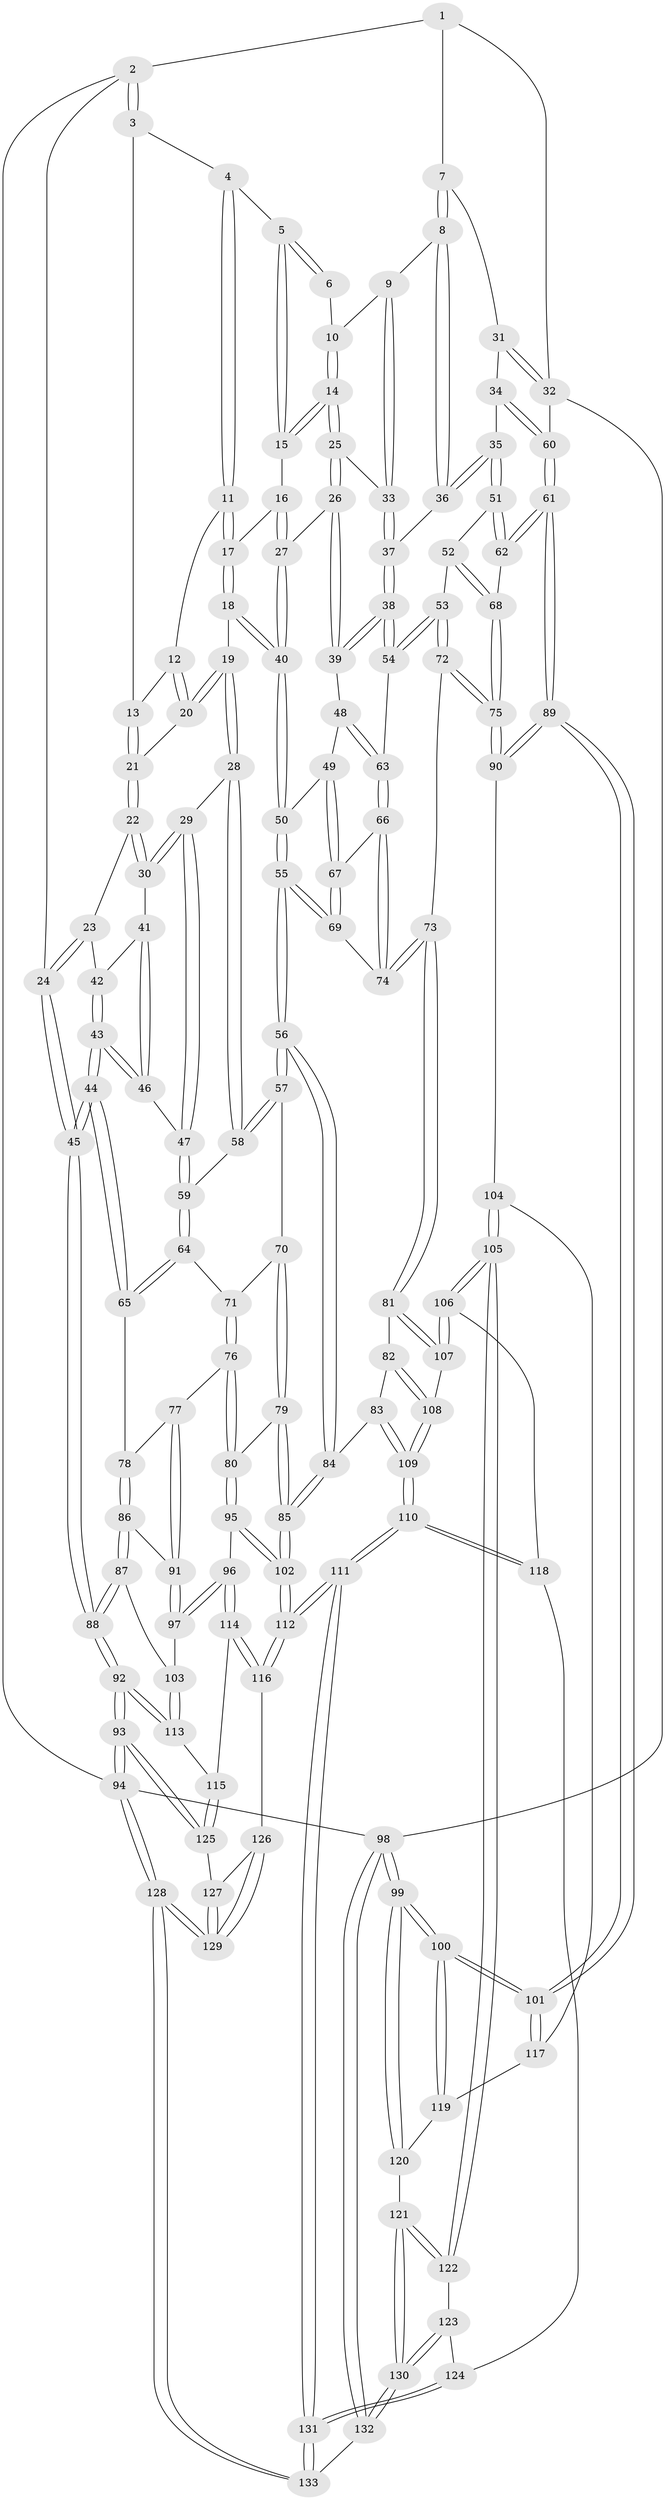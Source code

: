 // Generated by graph-tools (version 1.1) at 2025/27/03/09/25 03:27:14]
// undirected, 133 vertices, 329 edges
graph export_dot {
graph [start="1"]
  node [color=gray90,style=filled];
  1 [pos="+0.8882826428556124+0"];
  2 [pos="+0+0"];
  3 [pos="+0.06720219827526971+0"];
  4 [pos="+0.340281950959714+0"];
  5 [pos="+0.48088292522703613+0"];
  6 [pos="+0.7245892333958701+0"];
  7 [pos="+0.8999779956115063+0.05211543133629103"];
  8 [pos="+0.7822016725150736+0.09532432288351295"];
  9 [pos="+0.761531666264784+0.0856479923913647"];
  10 [pos="+0.736625186005372+0.005243427513570171"];
  11 [pos="+0.2846240802197044+0.02763080290938832"];
  12 [pos="+0.2745258135953888+0.03526371539731245"];
  13 [pos="+0.14855748692997833+0.05512767854217588"];
  14 [pos="+0.5732330072393131+0.07930359975932436"];
  15 [pos="+0.4976472919948163+0"];
  16 [pos="+0.404418577957874+0.09041701921951645"];
  17 [pos="+0.33820116648767146+0.13825164244244595"];
  18 [pos="+0.31587743565647275+0.21593051528325552"];
  19 [pos="+0.274094037912164+0.22704815617071503"];
  20 [pos="+0.22411821878101854+0.1023065269247981"];
  21 [pos="+0.14602143445429253+0.0807602728921104"];
  22 [pos="+0.12371478500284894+0.11231057230884398"];
  23 [pos="+0.013953058504805962+0.1434534900507735"];
  24 [pos="+0+0.08117492177935604"];
  25 [pos="+0.5747456090464448+0.08459071270003213"];
  26 [pos="+0.5259365984223803+0.20444801133361468"];
  27 [pos="+0.5124472366182391+0.20891193874356162"];
  28 [pos="+0.25943553653216606+0.23627514342463757"];
  29 [pos="+0.24210450510752055+0.2338762193857709"];
  30 [pos="+0.20043987591406984+0.21295389266576595"];
  31 [pos="+0.9255415530611323+0.07846986536435688"];
  32 [pos="+1+0.2194033062527611"];
  33 [pos="+0.6711984167403398+0.11818532036997402"];
  34 [pos="+0.8419787552566484+0.25478426226063555"];
  35 [pos="+0.8393920798645141+0.25504716389493415"];
  36 [pos="+0.8005797609817209+0.23578059754464406"];
  37 [pos="+0.7024511622861223+0.2545631542624557"];
  38 [pos="+0.661288922751765+0.28929989121688915"];
  39 [pos="+0.6032839480397773+0.26810361790635745"];
  40 [pos="+0.42098766856343006+0.2662090667537464"];
  41 [pos="+0.12964484129001927+0.2215350790394984"];
  42 [pos="+0.07719593662330061+0.21129780949236818"];
  43 [pos="+0.08117538768467183+0.3245140135087802"];
  44 [pos="+0+0.42670293886293853"];
  45 [pos="+0+0.41844202156784255"];
  46 [pos="+0.10119269457257372+0.31674909699065545"];
  47 [pos="+0.10648832021940542+0.3156971426239995"];
  48 [pos="+0.5442370736110258+0.3477199403426425"];
  49 [pos="+0.5068185497495522+0.3489228777130855"];
  50 [pos="+0.4246902666016134+0.3008693814821136"];
  51 [pos="+0.8206380242554145+0.327874837825845"];
  52 [pos="+0.8155369019165131+0.33894562597876143"];
  53 [pos="+0.726485307105017+0.42771877306880174"];
  54 [pos="+0.6668523134498399+0.3290642691407756"];
  55 [pos="+0.38675825320542123+0.4500287742093358"];
  56 [pos="+0.3831642787150586+0.4538181572849535"];
  57 [pos="+0.34389687212767733+0.4478795119441091"];
  58 [pos="+0.2540826898194468+0.28068576210757895"];
  59 [pos="+0.20757641083445638+0.3628016979570584"];
  60 [pos="+1+0.3414193471671683"];
  61 [pos="+1+0.41441847251315117"];
  62 [pos="+0.9784533901022352+0.4621918115475924"];
  63 [pos="+0.5723465857683824+0.4060510573825107"];
  64 [pos="+0.20170856148570981+0.40590278258226836"];
  65 [pos="+0+0.4360491573145147"];
  66 [pos="+0.5661785856471965+0.42251617006410197"];
  67 [pos="+0.5117372195257937+0.3903386158821645"];
  68 [pos="+0.9030377102113156+0.4884494488870538"];
  69 [pos="+0.4141636384978937+0.4481689557851689"];
  70 [pos="+0.2776176230330242+0.4607746259231378"];
  71 [pos="+0.2517996050561776+0.4601323268488979"];
  72 [pos="+0.7379527461865915+0.5510139095175486"];
  73 [pos="+0.6408861424524444+0.5662909470105024"];
  74 [pos="+0.5661967307505651+0.46456014825385983"];
  75 [pos="+0.7637856400549397+0.5632564845802477"];
  76 [pos="+0.17453504559598368+0.5490132225155698"];
  77 [pos="+0.12218501651582872+0.5385809653633518"];
  78 [pos="+0.013895925783416741+0.4539366625174538"];
  79 [pos="+0.27786584403223696+0.5779629418662318"];
  80 [pos="+0.18732549407671342+0.5695476962785236"];
  81 [pos="+0.5871914973574036+0.6092738646652639"];
  82 [pos="+0.5060944913734575+0.6292473815089502"];
  83 [pos="+0.422047843246792+0.6262559047301073"];
  84 [pos="+0.4190259875945091+0.6254384798541645"];
  85 [pos="+0.37781650336818223+0.6492305125065391"];
  86 [pos="+0.05257302770006336+0.6251610852688367"];
  87 [pos="+0.04355720120920002+0.6396131748835762"];
  88 [pos="+0+0.5477815634836818"];
  89 [pos="+1+0.6315653216441167"];
  90 [pos="+0.8005232925490087+0.6507501853465032"];
  91 [pos="+0.10150650484020696+0.600111659661093"];
  92 [pos="+0+0.7995129555110756"];
  93 [pos="+0+0.8464999349947477"];
  94 [pos="+0+1"];
  95 [pos="+0.20407160123124476+0.6846210059202054"];
  96 [pos="+0.1448804945532965+0.7045768890887579"];
  97 [pos="+0.11972974983394666+0.7004468447135426"];
  98 [pos="+1+1"];
  99 [pos="+1+1"];
  100 [pos="+1+0.8784063728490888"];
  101 [pos="+1+0.7105118281898832"];
  102 [pos="+0.3054049752974695+0.7251973773574997"];
  103 [pos="+0.07508137783301491+0.7097189748030558"];
  104 [pos="+0.8039689818477153+0.6770828289700939"];
  105 [pos="+0.7753714209570599+0.7751737842435044"];
  106 [pos="+0.6481561610832273+0.7885096026722969"];
  107 [pos="+0.6212305090128617+0.7585150161738571"];
  108 [pos="+0.5299396898235625+0.7845774076938067"];
  109 [pos="+0.48507682538501623+0.8617287674161315"];
  110 [pos="+0.48425753844710856+0.8654703072366943"];
  111 [pos="+0.4367941881336233+0.9665458167643186"];
  112 [pos="+0.3077485523630946+0.8624153385237041"];
  113 [pos="+0.037015039270960864+0.7403836905234386"];
  114 [pos="+0.14811406080779776+0.8010179916687765"];
  115 [pos="+0.09493037191252629+0.8311242431265804"];
  116 [pos="+0.27747258714756995+0.8703480066881629"];
  117 [pos="+0.9690382008980674+0.7576544227582778"];
  118 [pos="+0.6408334100057185+0.805067508810216"];
  119 [pos="+0.8902623027775198+0.8673431279583406"];
  120 [pos="+0.8806739757933923+0.8733395774232912"];
  121 [pos="+0.8352603016020792+0.8806979098142121"];
  122 [pos="+0.7980593849174764+0.8432033313202273"];
  123 [pos="+0.6946832135574774+0.9054345287127912"];
  124 [pos="+0.637780889448027+0.901212679984943"];
  125 [pos="+0.09489199526635128+0.8312890318447138"];
  126 [pos="+0.2293152677330062+0.9009248727740361"];
  127 [pos="+0.09476693186816157+0.8387837600565092"];
  128 [pos="+0+1"];
  129 [pos="+0.01550310411173521+1"];
  130 [pos="+0.8015179352673196+1"];
  131 [pos="+0.46650304029538786+1"];
  132 [pos="+0.8018646249904257+1"];
  133 [pos="+0.4797113178111624+1"];
  1 -- 2;
  1 -- 7;
  1 -- 32;
  2 -- 3;
  2 -- 3;
  2 -- 24;
  2 -- 94;
  3 -- 4;
  3 -- 13;
  4 -- 5;
  4 -- 11;
  4 -- 11;
  5 -- 6;
  5 -- 6;
  5 -- 15;
  5 -- 15;
  6 -- 10;
  7 -- 8;
  7 -- 8;
  7 -- 31;
  8 -- 9;
  8 -- 36;
  8 -- 36;
  9 -- 10;
  9 -- 33;
  9 -- 33;
  10 -- 14;
  10 -- 14;
  11 -- 12;
  11 -- 17;
  11 -- 17;
  12 -- 13;
  12 -- 20;
  12 -- 20;
  13 -- 21;
  13 -- 21;
  14 -- 15;
  14 -- 15;
  14 -- 25;
  14 -- 25;
  15 -- 16;
  16 -- 17;
  16 -- 27;
  16 -- 27;
  17 -- 18;
  17 -- 18;
  18 -- 19;
  18 -- 40;
  18 -- 40;
  19 -- 20;
  19 -- 20;
  19 -- 28;
  19 -- 28;
  20 -- 21;
  21 -- 22;
  21 -- 22;
  22 -- 23;
  22 -- 30;
  22 -- 30;
  23 -- 24;
  23 -- 24;
  23 -- 42;
  24 -- 45;
  24 -- 45;
  25 -- 26;
  25 -- 26;
  25 -- 33;
  26 -- 27;
  26 -- 39;
  26 -- 39;
  27 -- 40;
  27 -- 40;
  28 -- 29;
  28 -- 58;
  28 -- 58;
  29 -- 30;
  29 -- 30;
  29 -- 47;
  29 -- 47;
  30 -- 41;
  31 -- 32;
  31 -- 32;
  31 -- 34;
  32 -- 60;
  32 -- 98;
  33 -- 37;
  33 -- 37;
  34 -- 35;
  34 -- 60;
  34 -- 60;
  35 -- 36;
  35 -- 36;
  35 -- 51;
  35 -- 51;
  36 -- 37;
  37 -- 38;
  37 -- 38;
  38 -- 39;
  38 -- 39;
  38 -- 54;
  38 -- 54;
  39 -- 48;
  40 -- 50;
  40 -- 50;
  41 -- 42;
  41 -- 46;
  41 -- 46;
  42 -- 43;
  42 -- 43;
  43 -- 44;
  43 -- 44;
  43 -- 46;
  43 -- 46;
  44 -- 45;
  44 -- 45;
  44 -- 65;
  44 -- 65;
  45 -- 88;
  45 -- 88;
  46 -- 47;
  47 -- 59;
  47 -- 59;
  48 -- 49;
  48 -- 63;
  48 -- 63;
  49 -- 50;
  49 -- 67;
  49 -- 67;
  50 -- 55;
  50 -- 55;
  51 -- 52;
  51 -- 62;
  51 -- 62;
  52 -- 53;
  52 -- 68;
  52 -- 68;
  53 -- 54;
  53 -- 54;
  53 -- 72;
  53 -- 72;
  54 -- 63;
  55 -- 56;
  55 -- 56;
  55 -- 69;
  55 -- 69;
  56 -- 57;
  56 -- 57;
  56 -- 84;
  56 -- 84;
  57 -- 58;
  57 -- 58;
  57 -- 70;
  58 -- 59;
  59 -- 64;
  59 -- 64;
  60 -- 61;
  60 -- 61;
  61 -- 62;
  61 -- 62;
  61 -- 89;
  61 -- 89;
  62 -- 68;
  63 -- 66;
  63 -- 66;
  64 -- 65;
  64 -- 65;
  64 -- 71;
  65 -- 78;
  66 -- 67;
  66 -- 74;
  66 -- 74;
  67 -- 69;
  67 -- 69;
  68 -- 75;
  68 -- 75;
  69 -- 74;
  70 -- 71;
  70 -- 79;
  70 -- 79;
  71 -- 76;
  71 -- 76;
  72 -- 73;
  72 -- 75;
  72 -- 75;
  73 -- 74;
  73 -- 74;
  73 -- 81;
  73 -- 81;
  75 -- 90;
  75 -- 90;
  76 -- 77;
  76 -- 80;
  76 -- 80;
  77 -- 78;
  77 -- 91;
  77 -- 91;
  78 -- 86;
  78 -- 86;
  79 -- 80;
  79 -- 85;
  79 -- 85;
  80 -- 95;
  80 -- 95;
  81 -- 82;
  81 -- 107;
  81 -- 107;
  82 -- 83;
  82 -- 108;
  82 -- 108;
  83 -- 84;
  83 -- 109;
  83 -- 109;
  84 -- 85;
  84 -- 85;
  85 -- 102;
  85 -- 102;
  86 -- 87;
  86 -- 87;
  86 -- 91;
  87 -- 88;
  87 -- 88;
  87 -- 103;
  88 -- 92;
  88 -- 92;
  89 -- 90;
  89 -- 90;
  89 -- 101;
  89 -- 101;
  90 -- 104;
  91 -- 97;
  91 -- 97;
  92 -- 93;
  92 -- 93;
  92 -- 113;
  92 -- 113;
  93 -- 94;
  93 -- 94;
  93 -- 125;
  93 -- 125;
  94 -- 128;
  94 -- 128;
  94 -- 98;
  95 -- 96;
  95 -- 102;
  95 -- 102;
  96 -- 97;
  96 -- 97;
  96 -- 114;
  96 -- 114;
  97 -- 103;
  98 -- 99;
  98 -- 99;
  98 -- 132;
  98 -- 132;
  99 -- 100;
  99 -- 100;
  99 -- 120;
  99 -- 120;
  100 -- 101;
  100 -- 101;
  100 -- 119;
  100 -- 119;
  101 -- 117;
  101 -- 117;
  102 -- 112;
  102 -- 112;
  103 -- 113;
  103 -- 113;
  104 -- 105;
  104 -- 105;
  104 -- 117;
  105 -- 106;
  105 -- 106;
  105 -- 122;
  105 -- 122;
  106 -- 107;
  106 -- 107;
  106 -- 118;
  107 -- 108;
  108 -- 109;
  108 -- 109;
  109 -- 110;
  109 -- 110;
  110 -- 111;
  110 -- 111;
  110 -- 118;
  110 -- 118;
  111 -- 112;
  111 -- 112;
  111 -- 131;
  111 -- 131;
  112 -- 116;
  112 -- 116;
  113 -- 115;
  114 -- 115;
  114 -- 116;
  114 -- 116;
  115 -- 125;
  115 -- 125;
  116 -- 126;
  117 -- 119;
  118 -- 124;
  119 -- 120;
  120 -- 121;
  121 -- 122;
  121 -- 122;
  121 -- 130;
  121 -- 130;
  122 -- 123;
  123 -- 124;
  123 -- 130;
  123 -- 130;
  124 -- 131;
  124 -- 131;
  125 -- 127;
  126 -- 127;
  126 -- 129;
  126 -- 129;
  127 -- 129;
  127 -- 129;
  128 -- 129;
  128 -- 129;
  128 -- 133;
  128 -- 133;
  130 -- 132;
  130 -- 132;
  131 -- 133;
  131 -- 133;
  132 -- 133;
}
